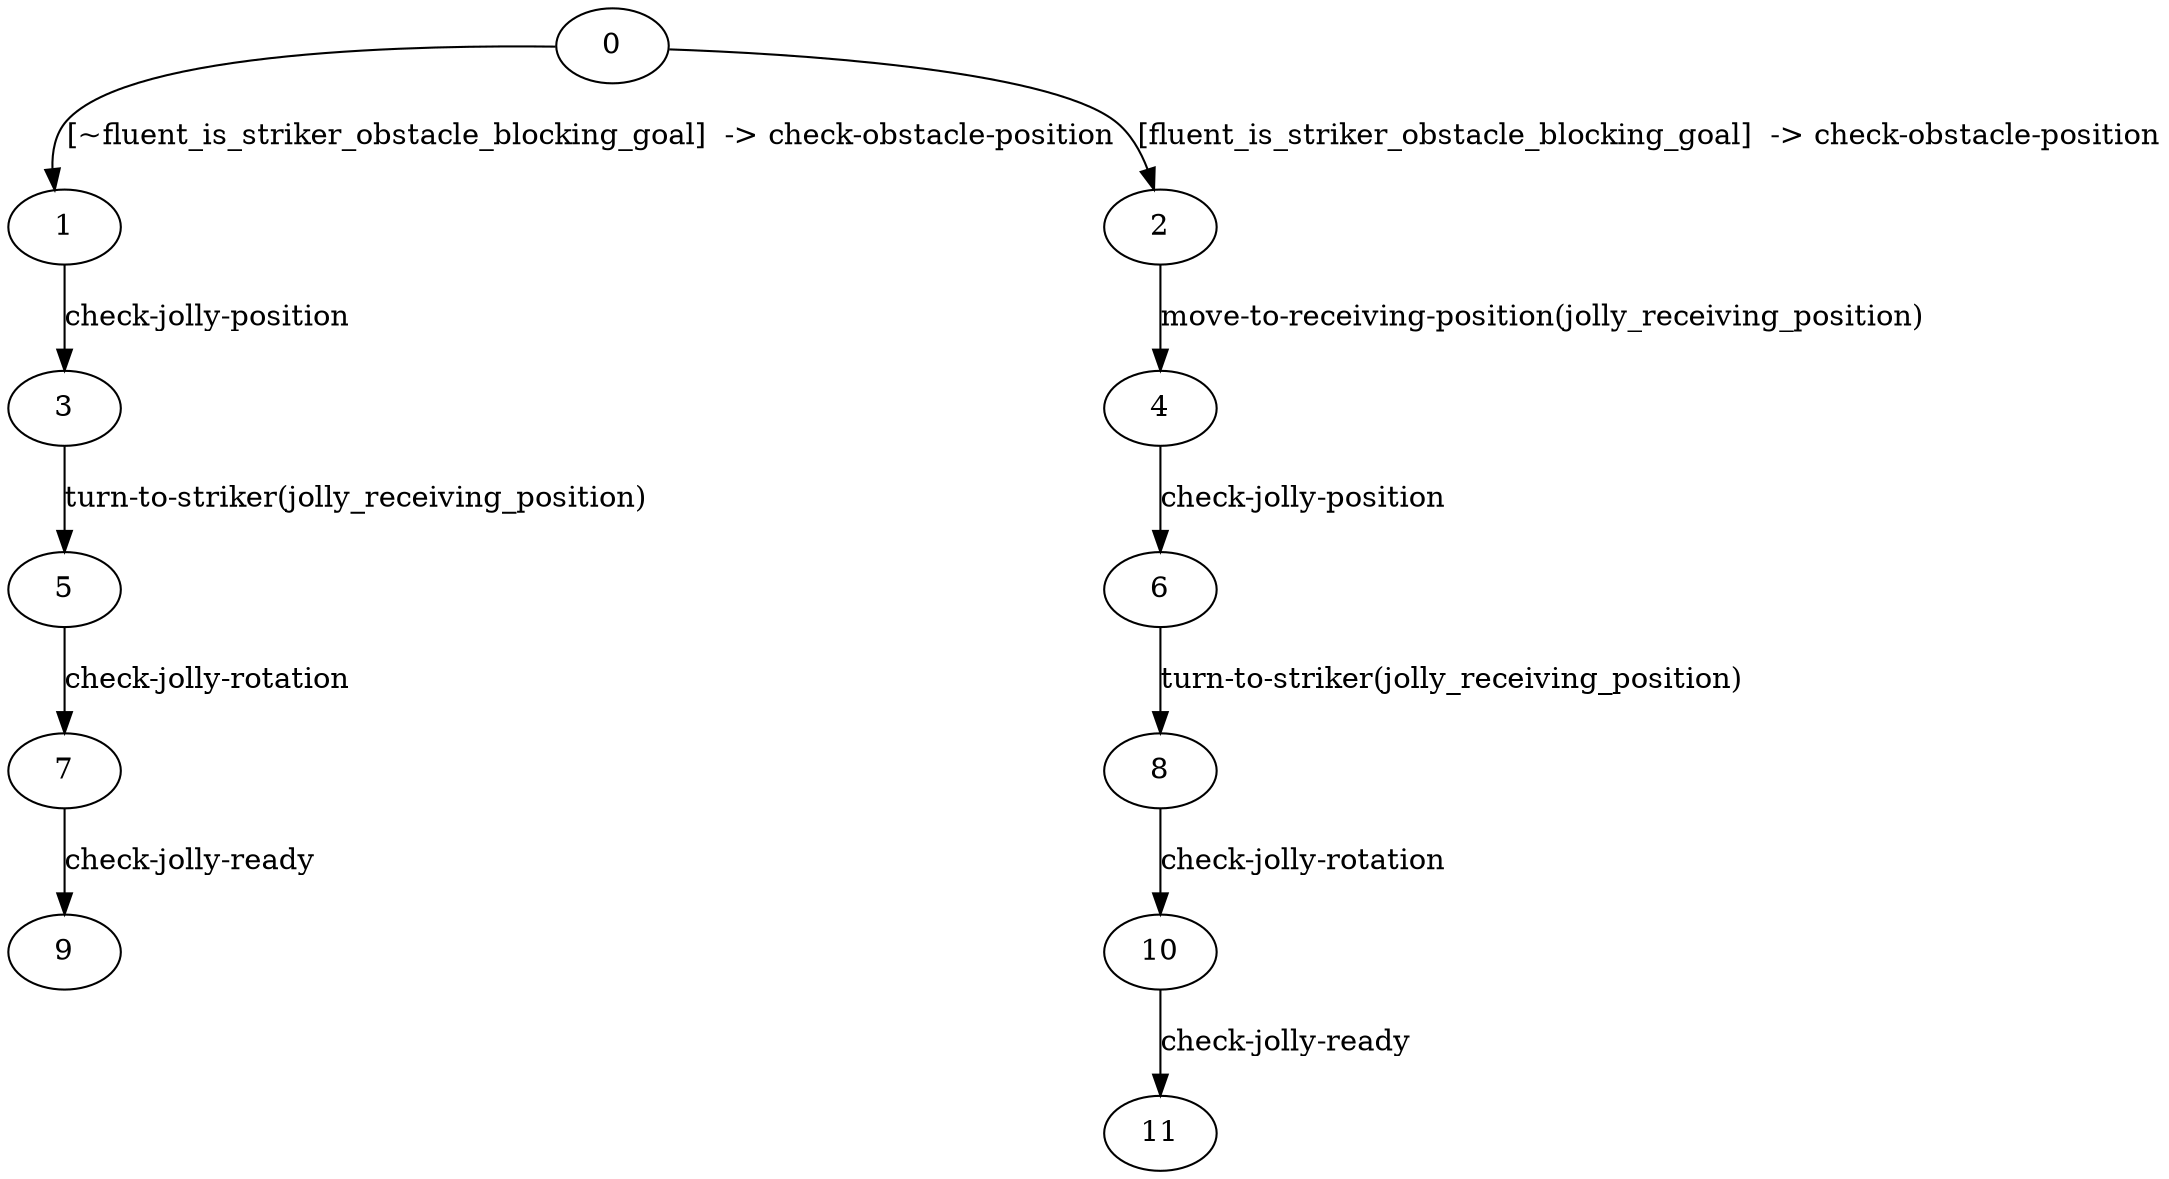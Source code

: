 strict digraph "" {
	0	[color=black];
	1	[color=black];
	0 -> 1	[color=black,
		label="[~fluent_is_striker_obstacle_blocking_goal]  -> check-obstacle-position"];
	2	[color=black];
	0 -> 2	[color=black,
		label="[fluent_is_striker_obstacle_blocking_goal]  -> check-obstacle-position"];
	3	[color=black];
	1 -> 3	[color=black,
		label="check-jolly-position"];
	4	[color=black];
	2 -> 4	[color=black,
		label="move-to-receiving-position(jolly_receiving_position)"];
	5	[color=black];
	3 -> 5	[color=black,
		label="turn-to-striker(jolly_receiving_position)"];
	6	[color=black];
	4 -> 6	[color=black,
		label="check-jolly-position"];
	7	[color=black];
	5 -> 7	[color=black,
		label="check-jolly-rotation"];
	8	[color=black];
	6 -> 8	[color=black,
		label="turn-to-striker(jolly_receiving_position)"];
	9	[color=black];
	7 -> 9	[color=black,
		label="check-jolly-ready"];
	10	[color=black];
	8 -> 10	[color=black,
		label="check-jolly-rotation"];
	11	[color=black];
	10 -> 11	[color=black,
		label="check-jolly-ready"];
}
